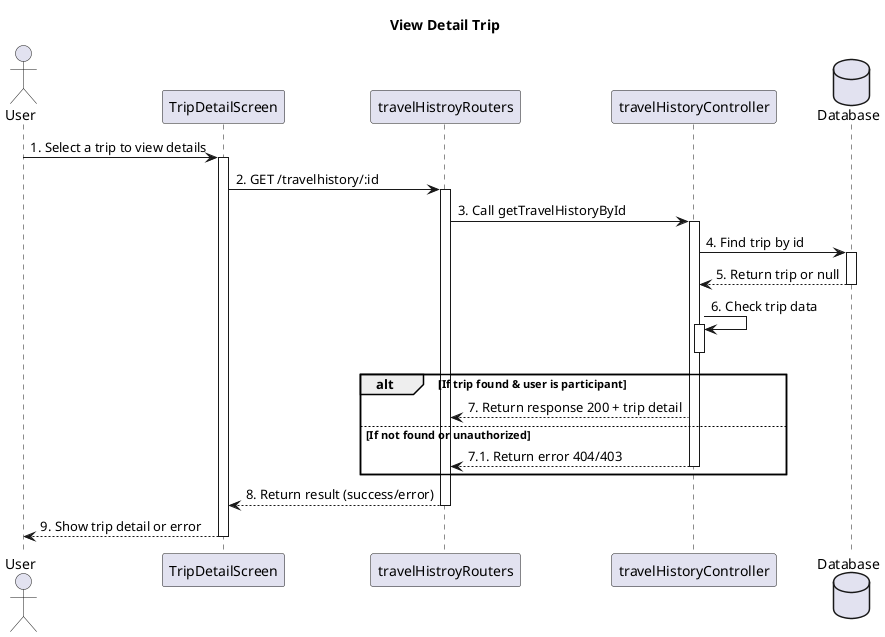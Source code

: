 @startuml
' Sequence diagram: View detail of a trip
' Flow: FE calls GET /travelhistory/:id -> controller -> model -> return result

title View Detail Trip

actor User
participant TripDetailScreen
participant travelHistroyRouters
participant travelHistoryController
Database Database

User -> TripDetailScreen : 1. Select a trip to view details
activate TripDetailScreen
TripDetailScreen -> travelHistroyRouters : 2. GET /travelhistory/:id
activate travelHistroyRouters

travelHistroyRouters -> travelHistoryController : 3. Call getTravelHistoryById
activate travelHistoryController

travelHistoryController -> Database : 4. Find trip by id
activate Database
Database --> travelHistoryController : 5. Return trip or null
deactivate Database

travelHistoryController -> travelHistoryController : 6. Check trip data
activate travelHistoryController
deactivate travelHistoryController

alt If trip found & user is participant
    travelHistoryController --> travelHistroyRouters : 7. Return response 200 + trip detail
else If not found or unauthorized
    travelHistoryController --> travelHistroyRouters : 7.1. Return error 404/403
    deactivate travelHistoryController
end

travelHistroyRouters --> TripDetailScreen : 8. Return result (success/error)
deactivate travelHistroyRouters
TripDetailScreen --> User : 9. Show trip detail or error
deactivate TripDetailScreen

@enduml
